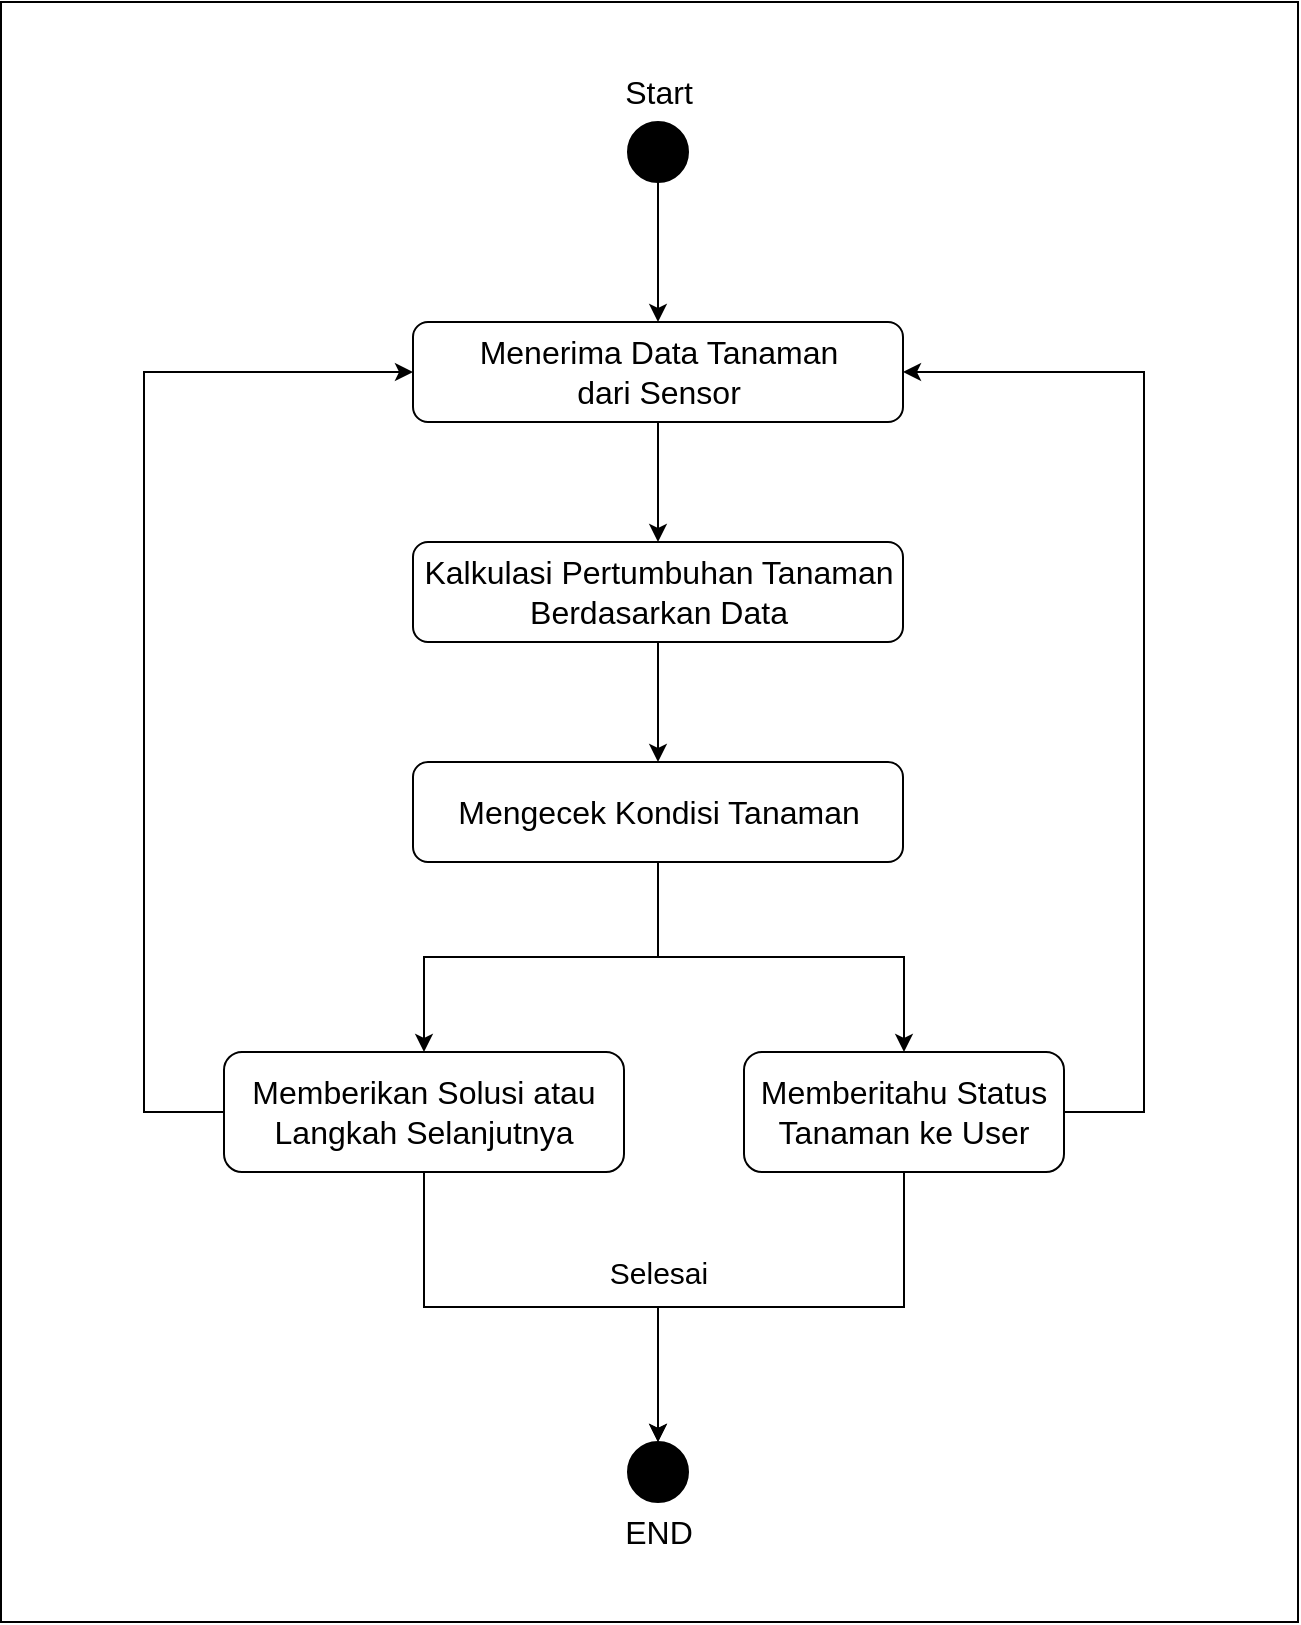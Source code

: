 <mxfile version="21.1.1" type="github">
  <diagram id="C5RBs43oDa-KdzZeNtuy" name="Page-1">
    <mxGraphModel dx="1065" dy="915" grid="1" gridSize="10" guides="1" tooltips="1" connect="1" arrows="1" fold="1" page="1" pageScale="1" pageWidth="827" pageHeight="1169" math="0" shadow="0">
      <root>
        <mxCell id="WIyWlLk6GJQsqaUBKTNV-0" />
        <mxCell id="WIyWlLk6GJQsqaUBKTNV-1" parent="WIyWlLk6GJQsqaUBKTNV-0" />
        <mxCell id="yaWLcAdmQwgZrOY2fBLj-13" value="" style="rounded=0;whiteSpace=wrap;html=1;" parent="WIyWlLk6GJQsqaUBKTNV-1" vertex="1">
          <mxGeometry x="91.5" y="50" width="648.5" height="810" as="geometry" />
        </mxCell>
        <mxCell id="yaWLcAdmQwgZrOY2fBLj-1" style="edgeStyle=orthogonalEdgeStyle;rounded=0;orthogonalLoop=1;jettySize=auto;html=1;exitX=0.5;exitY=1;exitDx=0;exitDy=0;entryX=0.5;entryY=0;entryDx=0;entryDy=0;" parent="WIyWlLk6GJQsqaUBKTNV-1" source="WIyWlLk6GJQsqaUBKTNV-3" target="yaWLcAdmQwgZrOY2fBLj-0" edge="1">
          <mxGeometry relative="1" as="geometry" />
        </mxCell>
        <mxCell id="WIyWlLk6GJQsqaUBKTNV-3" value="&lt;font style=&quot;font-size: 16px;&quot;&gt;Menerima Data Tanaman&lt;br&gt;dari Sensor&lt;/font&gt;" style="rounded=1;whiteSpace=wrap;html=1;fontSize=12;glass=0;strokeWidth=1;shadow=0;" parent="WIyWlLk6GJQsqaUBKTNV-1" vertex="1">
          <mxGeometry x="297.5" y="210" width="245" height="50" as="geometry" />
        </mxCell>
        <mxCell id="yaWLcAdmQwgZrOY2fBLj-7" style="edgeStyle=orthogonalEdgeStyle;rounded=0;orthogonalLoop=1;jettySize=auto;html=1;exitX=0;exitY=0.5;exitDx=0;exitDy=0;entryX=0;entryY=0.5;entryDx=0;entryDy=0;" parent="WIyWlLk6GJQsqaUBKTNV-1" source="WIyWlLk6GJQsqaUBKTNV-7" target="WIyWlLk6GJQsqaUBKTNV-3" edge="1">
          <mxGeometry relative="1" as="geometry">
            <Array as="points">
              <mxPoint x="163" y="605" />
              <mxPoint x="163" y="235" />
            </Array>
          </mxGeometry>
        </mxCell>
        <mxCell id="yaWLcAdmQwgZrOY2fBLj-9" style="edgeStyle=orthogonalEdgeStyle;rounded=0;orthogonalLoop=1;jettySize=auto;html=1;exitX=0.5;exitY=1;exitDx=0;exitDy=0;entryX=0.5;entryY=0;entryDx=0;entryDy=0;" parent="WIyWlLk6GJQsqaUBKTNV-1" source="WIyWlLk6GJQsqaUBKTNV-7" target="-GJwJNi912iZWOU4Tiav-36" edge="1">
          <mxGeometry relative="1" as="geometry" />
        </mxCell>
        <mxCell id="WIyWlLk6GJQsqaUBKTNV-7" value="&lt;font style=&quot;font-size: 16px;&quot;&gt;Memberikan Solusi atau Langkah Selanjutnya&lt;/font&gt;" style="rounded=1;whiteSpace=wrap;html=1;fontSize=12;glass=0;strokeWidth=1;shadow=0;" parent="WIyWlLk6GJQsqaUBKTNV-1" vertex="1">
          <mxGeometry x="203" y="575" width="200" height="60" as="geometry" />
        </mxCell>
        <mxCell id="-GJwJNi912iZWOU4Tiav-3" style="edgeStyle=orthogonalEdgeStyle;rounded=0;orthogonalLoop=1;jettySize=auto;html=1;exitX=0.5;exitY=1;exitDx=0;exitDy=0;entryX=0.5;entryY=0;entryDx=0;entryDy=0;" parent="WIyWlLk6GJQsqaUBKTNV-1" source="-GJwJNi912iZWOU4Tiav-0" target="WIyWlLk6GJQsqaUBKTNV-3" edge="1">
          <mxGeometry relative="1" as="geometry" />
        </mxCell>
        <mxCell id="-GJwJNi912iZWOU4Tiav-0" value="" style="ellipse;whiteSpace=wrap;html=1;aspect=fixed;fillColor=#000000;" parent="WIyWlLk6GJQsqaUBKTNV-1" vertex="1">
          <mxGeometry x="405" y="110" width="30" height="30" as="geometry" />
        </mxCell>
        <mxCell id="yaWLcAdmQwgZrOY2fBLj-8" style="edgeStyle=orthogonalEdgeStyle;rounded=0;orthogonalLoop=1;jettySize=auto;html=1;exitX=1;exitY=0.5;exitDx=0;exitDy=0;entryX=1;entryY=0.5;entryDx=0;entryDy=0;" parent="WIyWlLk6GJQsqaUBKTNV-1" source="-GJwJNi912iZWOU4Tiav-7" target="WIyWlLk6GJQsqaUBKTNV-3" edge="1">
          <mxGeometry relative="1" as="geometry">
            <Array as="points">
              <mxPoint x="663" y="605" />
              <mxPoint x="663" y="235" />
            </Array>
          </mxGeometry>
        </mxCell>
        <mxCell id="yaWLcAdmQwgZrOY2fBLj-11" style="edgeStyle=orthogonalEdgeStyle;rounded=0;orthogonalLoop=1;jettySize=auto;html=1;exitX=0.5;exitY=1;exitDx=0;exitDy=0;entryX=0.5;entryY=0;entryDx=0;entryDy=0;" parent="WIyWlLk6GJQsqaUBKTNV-1" source="-GJwJNi912iZWOU4Tiav-7" target="-GJwJNi912iZWOU4Tiav-36" edge="1">
          <mxGeometry relative="1" as="geometry" />
        </mxCell>
        <mxCell id="-GJwJNi912iZWOU4Tiav-7" value="&lt;span style=&quot;font-size: 16px;&quot;&gt;Memberitahu Status Tanaman ke User&lt;/span&gt;" style="rounded=1;whiteSpace=wrap;html=1;" parent="WIyWlLk6GJQsqaUBKTNV-1" vertex="1">
          <mxGeometry x="463" y="575" width="160" height="60" as="geometry" />
        </mxCell>
        <mxCell id="-GJwJNi912iZWOU4Tiav-34" value="&lt;font style=&quot;font-size: 16px;&quot;&gt;Start&lt;/font&gt;" style="text;html=1;align=center;verticalAlign=middle;resizable=0;points=[];autosize=1;strokeColor=none;fillColor=none;" parent="WIyWlLk6GJQsqaUBKTNV-1" vertex="1">
          <mxGeometry x="390" y="80" width="60" height="30" as="geometry" />
        </mxCell>
        <mxCell id="-GJwJNi912iZWOU4Tiav-36" value="" style="ellipse;whiteSpace=wrap;html=1;aspect=fixed;fillColor=#000000;" parent="WIyWlLk6GJQsqaUBKTNV-1" vertex="1">
          <mxGeometry x="405" y="770" width="30" height="30" as="geometry" />
        </mxCell>
        <mxCell id="-GJwJNi912iZWOU4Tiav-38" value="&lt;font style=&quot;font-size: 16px;&quot;&gt;END&lt;/font&gt;" style="text;html=1;align=center;verticalAlign=middle;resizable=0;points=[];autosize=1;strokeColor=none;fillColor=none;" parent="WIyWlLk6GJQsqaUBKTNV-1" vertex="1">
          <mxGeometry x="390" y="800" width="60" height="30" as="geometry" />
        </mxCell>
        <mxCell id="yaWLcAdmQwgZrOY2fBLj-3" style="edgeStyle=orthogonalEdgeStyle;rounded=0;orthogonalLoop=1;jettySize=auto;html=1;exitX=0.5;exitY=1;exitDx=0;exitDy=0;entryX=0.5;entryY=0;entryDx=0;entryDy=0;" parent="WIyWlLk6GJQsqaUBKTNV-1" source="yaWLcAdmQwgZrOY2fBLj-0" target="yaWLcAdmQwgZrOY2fBLj-2" edge="1">
          <mxGeometry relative="1" as="geometry" />
        </mxCell>
        <mxCell id="yaWLcAdmQwgZrOY2fBLj-0" value="&lt;span style=&quot;font-size: 16px;&quot;&gt;Kalkulasi Pertumbuhan Tanaman Berdasarkan Data&lt;/span&gt;" style="rounded=1;whiteSpace=wrap;html=1;fontSize=12;glass=0;strokeWidth=1;shadow=0;" parent="WIyWlLk6GJQsqaUBKTNV-1" vertex="1">
          <mxGeometry x="297.5" y="320" width="245" height="50" as="geometry" />
        </mxCell>
        <mxCell id="yaWLcAdmQwgZrOY2fBLj-5" style="edgeStyle=orthogonalEdgeStyle;rounded=0;orthogonalLoop=1;jettySize=auto;html=1;exitX=0.5;exitY=1;exitDx=0;exitDy=0;entryX=0.5;entryY=0;entryDx=0;entryDy=0;" parent="WIyWlLk6GJQsqaUBKTNV-1" source="yaWLcAdmQwgZrOY2fBLj-2" target="WIyWlLk6GJQsqaUBKTNV-7" edge="1">
          <mxGeometry relative="1" as="geometry" />
        </mxCell>
        <mxCell id="yaWLcAdmQwgZrOY2fBLj-6" style="edgeStyle=orthogonalEdgeStyle;rounded=0;orthogonalLoop=1;jettySize=auto;html=1;exitX=0.5;exitY=1;exitDx=0;exitDy=0;entryX=0.5;entryY=0;entryDx=0;entryDy=0;" parent="WIyWlLk6GJQsqaUBKTNV-1" source="yaWLcAdmQwgZrOY2fBLj-2" target="-GJwJNi912iZWOU4Tiav-7" edge="1">
          <mxGeometry relative="1" as="geometry" />
        </mxCell>
        <mxCell id="yaWLcAdmQwgZrOY2fBLj-2" value="&lt;span style=&quot;font-size: 16px;&quot;&gt;Mengecek Kondisi Tanaman&lt;/span&gt;" style="rounded=1;whiteSpace=wrap;html=1;fontSize=12;glass=0;strokeWidth=1;shadow=0;" parent="WIyWlLk6GJQsqaUBKTNV-1" vertex="1">
          <mxGeometry x="297.5" y="430" width="245" height="50" as="geometry" />
        </mxCell>
        <mxCell id="yaWLcAdmQwgZrOY2fBLj-12" value="&lt;font style=&quot;font-size: 15px;&quot;&gt;Selesai&lt;/font&gt;" style="text;html=1;align=center;verticalAlign=middle;resizable=0;points=[];autosize=1;strokeColor=none;fillColor=none;" parent="WIyWlLk6GJQsqaUBKTNV-1" vertex="1">
          <mxGeometry x="385" y="670" width="70" height="30" as="geometry" />
        </mxCell>
      </root>
    </mxGraphModel>
  </diagram>
</mxfile>
